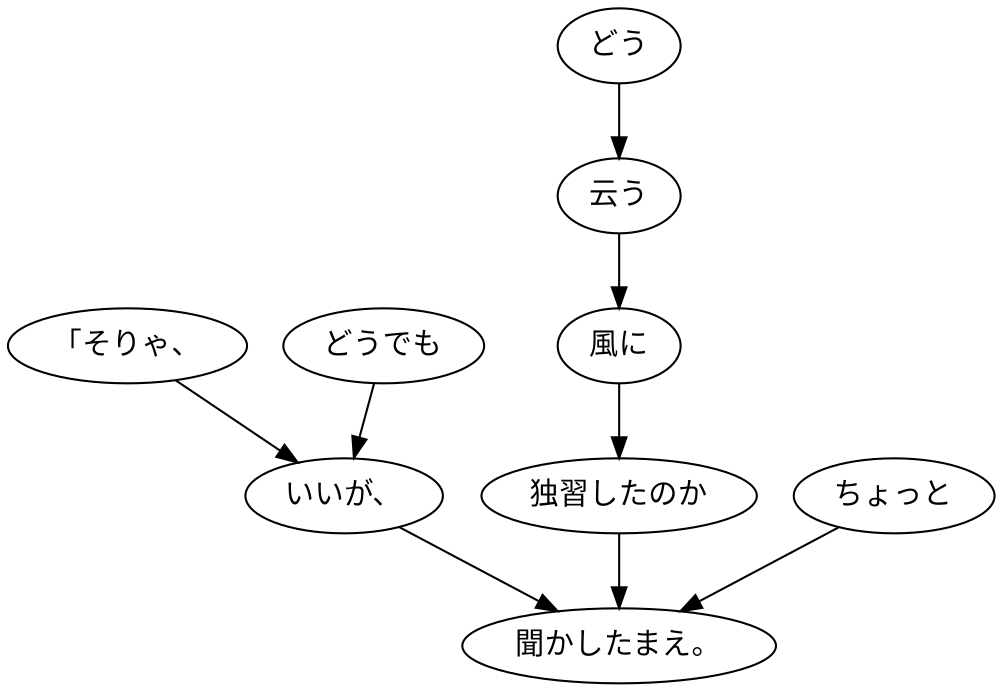 digraph graph7786 {
	node0 [label="「そりゃ、"];
	node1 [label="どうでも"];
	node2 [label="いいが、"];
	node3 [label="どう"];
	node4 [label="云う"];
	node5 [label="風に"];
	node6 [label="独習したのか"];
	node7 [label="ちょっと"];
	node8 [label="聞かしたまえ。"];
	node0 -> node2;
	node1 -> node2;
	node2 -> node8;
	node3 -> node4;
	node4 -> node5;
	node5 -> node6;
	node6 -> node8;
	node7 -> node8;
}
